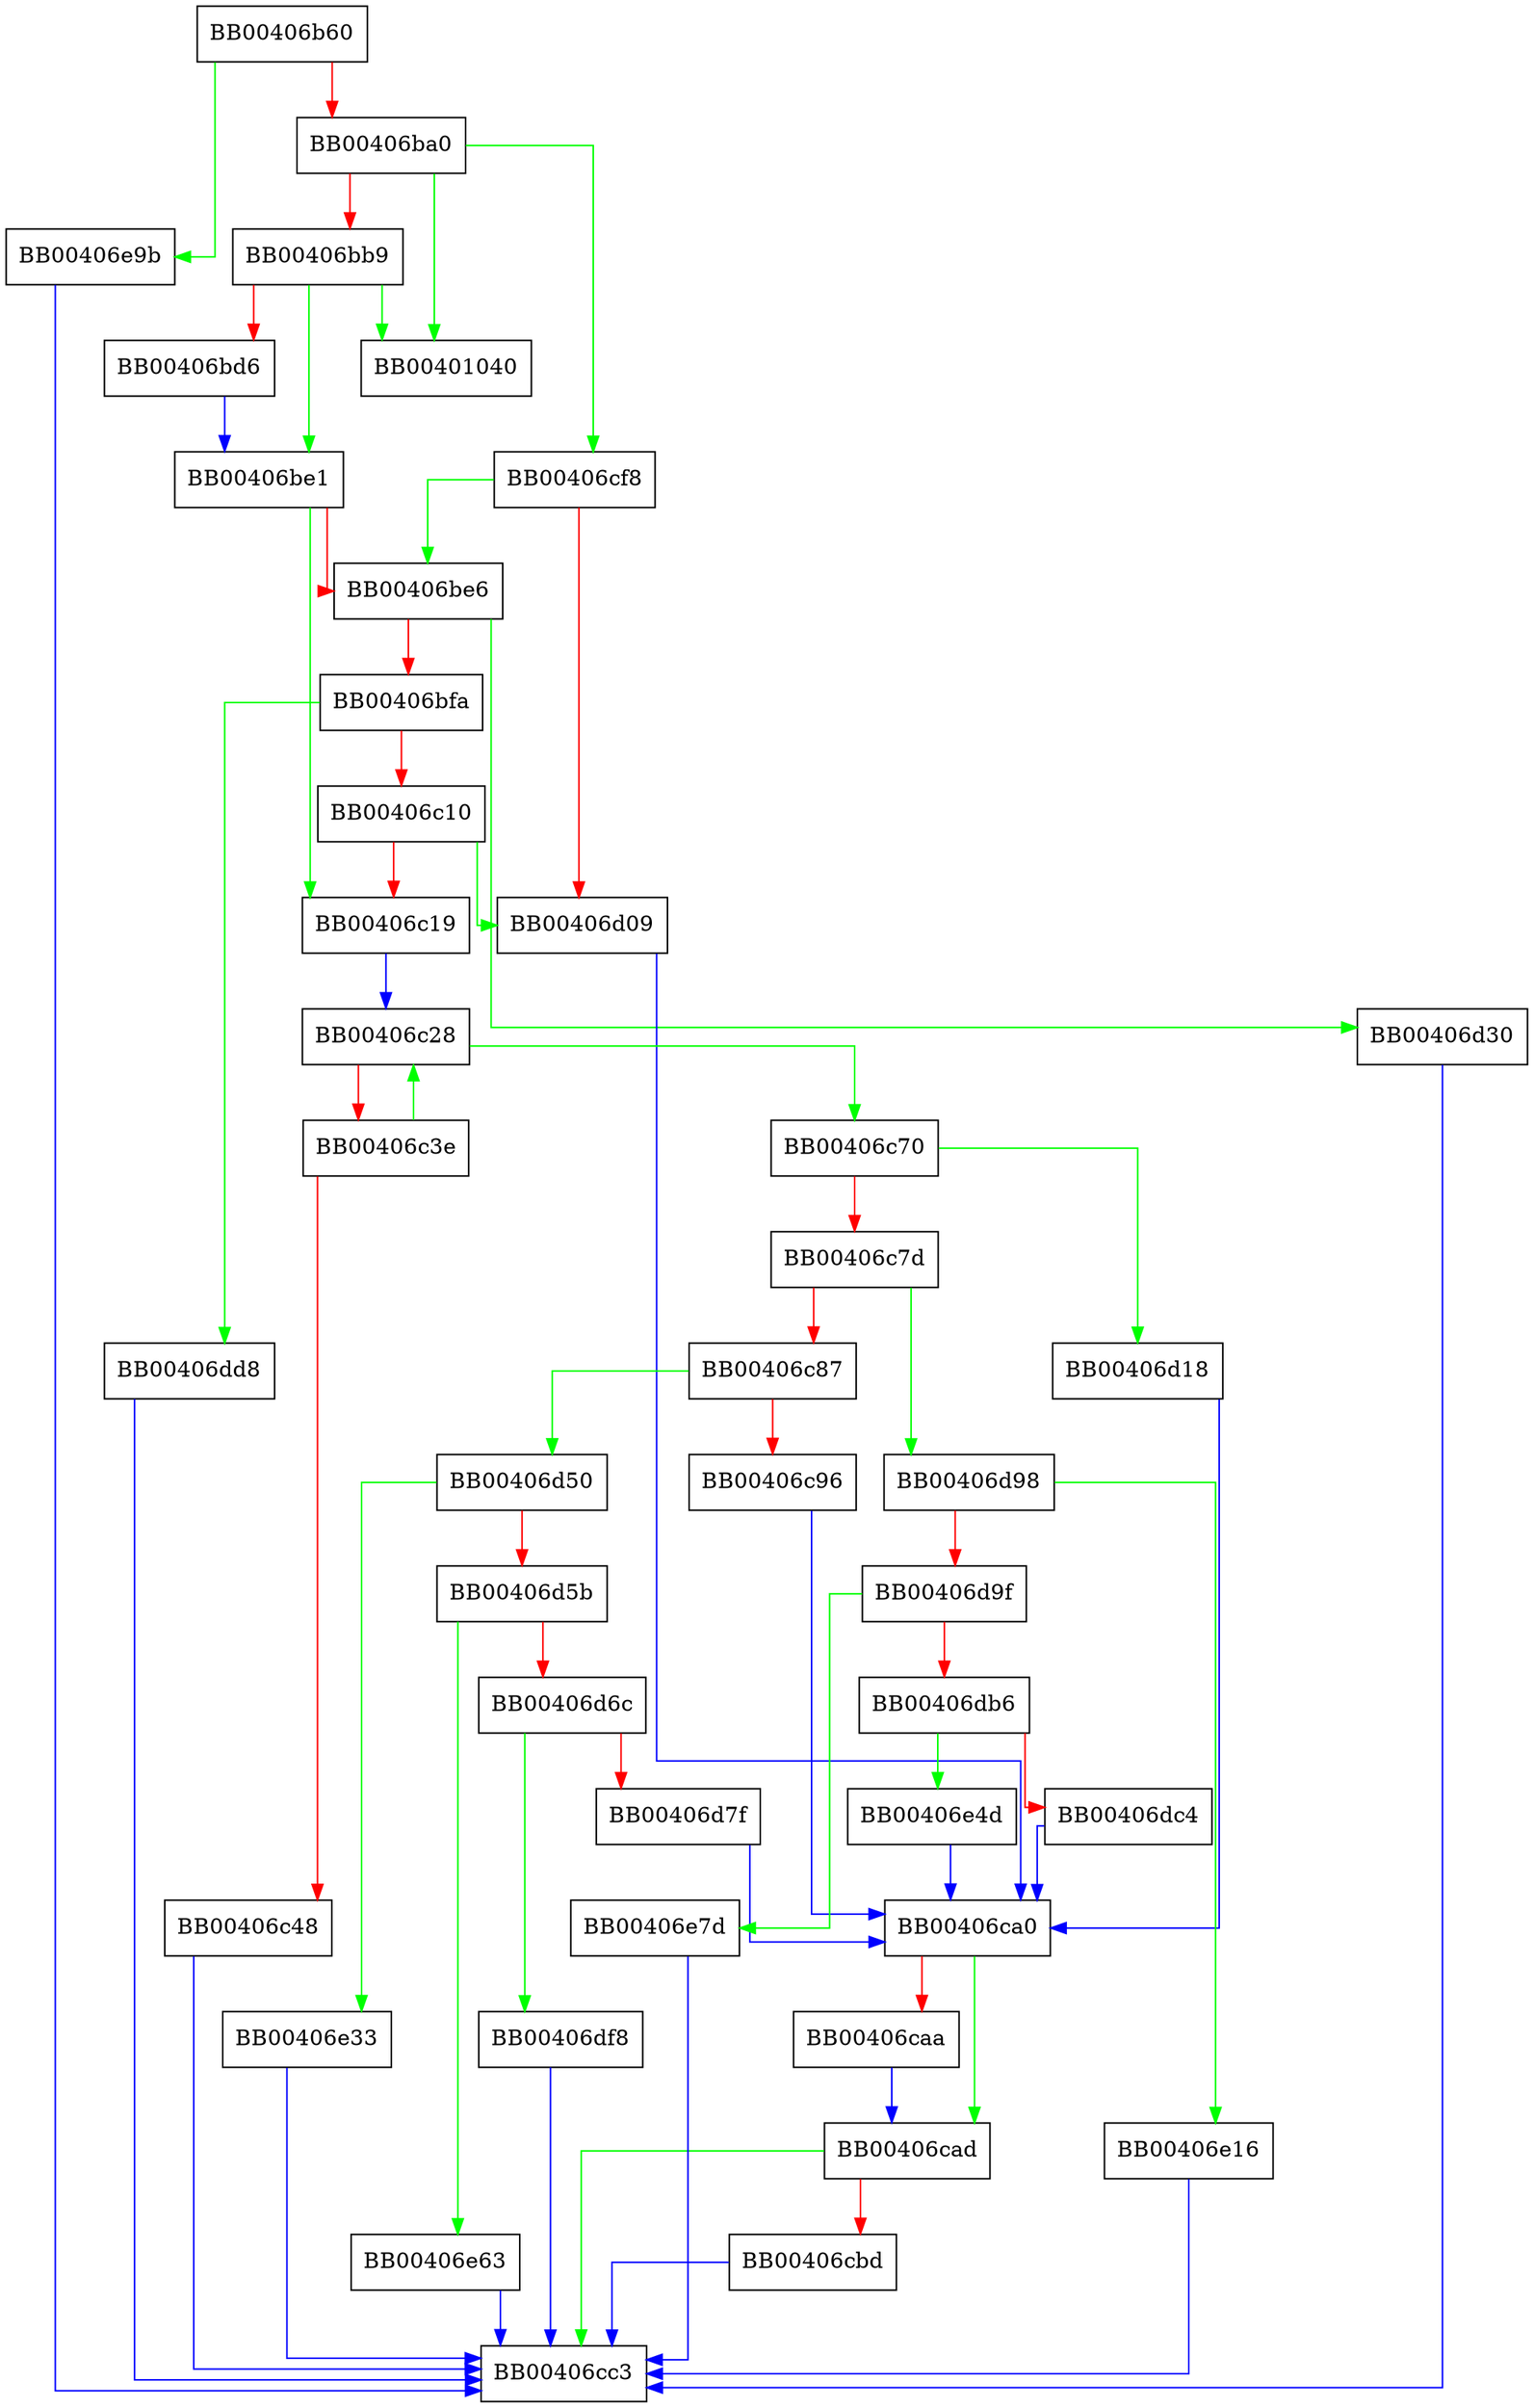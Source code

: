 digraph unpack_revinfo {
  node [shape="box"];
  graph [splines=ortho];
  BB00406b60 -> BB00406e9b [color="green"];
  BB00406b60 -> BB00406ba0 [color="red"];
  BB00406ba0 -> BB00401040 [color="green"];
  BB00406ba0 -> BB00406cf8 [color="green"];
  BB00406ba0 -> BB00406bb9 [color="red"];
  BB00406bb9 -> BB00401040 [color="green"];
  BB00406bb9 -> BB00406be1 [color="green"];
  BB00406bb9 -> BB00406bd6 [color="red"];
  BB00406bd6 -> BB00406be1 [color="blue"];
  BB00406be1 -> BB00406c19 [color="green"];
  BB00406be1 -> BB00406be6 [color="red"];
  BB00406be6 -> BB00406d30 [color="green"];
  BB00406be6 -> BB00406bfa [color="red"];
  BB00406bfa -> BB00406dd8 [color="green"];
  BB00406bfa -> BB00406c10 [color="red"];
  BB00406c10 -> BB00406d09 [color="green"];
  BB00406c10 -> BB00406c19 [color="red"];
  BB00406c19 -> BB00406c28 [color="blue"];
  BB00406c28 -> BB00406c70 [color="green"];
  BB00406c28 -> BB00406c3e [color="red"];
  BB00406c3e -> BB00406c28 [color="green"];
  BB00406c3e -> BB00406c48 [color="red"];
  BB00406c48 -> BB00406cc3 [color="blue"];
  BB00406c70 -> BB00406d18 [color="green"];
  BB00406c70 -> BB00406c7d [color="red"];
  BB00406c7d -> BB00406d98 [color="green"];
  BB00406c7d -> BB00406c87 [color="red"];
  BB00406c87 -> BB00406d50 [color="green"];
  BB00406c87 -> BB00406c96 [color="red"];
  BB00406c96 -> BB00406ca0 [color="blue"];
  BB00406ca0 -> BB00406cad [color="green"];
  BB00406ca0 -> BB00406caa [color="red"];
  BB00406caa -> BB00406cad [color="blue"];
  BB00406cad -> BB00406cc3 [color="green"];
  BB00406cad -> BB00406cbd [color="red"];
  BB00406cbd -> BB00406cc3 [color="blue"];
  BB00406cf8 -> BB00406be6 [color="green"];
  BB00406cf8 -> BB00406d09 [color="red"];
  BB00406d09 -> BB00406ca0 [color="blue"];
  BB00406d18 -> BB00406ca0 [color="blue"];
  BB00406d30 -> BB00406cc3 [color="blue"];
  BB00406d50 -> BB00406e33 [color="green"];
  BB00406d50 -> BB00406d5b [color="red"];
  BB00406d5b -> BB00406e63 [color="green"];
  BB00406d5b -> BB00406d6c [color="red"];
  BB00406d6c -> BB00406df8 [color="green"];
  BB00406d6c -> BB00406d7f [color="red"];
  BB00406d7f -> BB00406ca0 [color="blue"];
  BB00406d98 -> BB00406e16 [color="green"];
  BB00406d98 -> BB00406d9f [color="red"];
  BB00406d9f -> BB00406e7d [color="green"];
  BB00406d9f -> BB00406db6 [color="red"];
  BB00406db6 -> BB00406e4d [color="green"];
  BB00406db6 -> BB00406dc4 [color="red"];
  BB00406dc4 -> BB00406ca0 [color="blue"];
  BB00406dd8 -> BB00406cc3 [color="blue"];
  BB00406df8 -> BB00406cc3 [color="blue"];
  BB00406e16 -> BB00406cc3 [color="blue"];
  BB00406e33 -> BB00406cc3 [color="blue"];
  BB00406e4d -> BB00406ca0 [color="blue"];
  BB00406e63 -> BB00406cc3 [color="blue"];
  BB00406e7d -> BB00406cc3 [color="blue"];
  BB00406e9b -> BB00406cc3 [color="blue"];
}